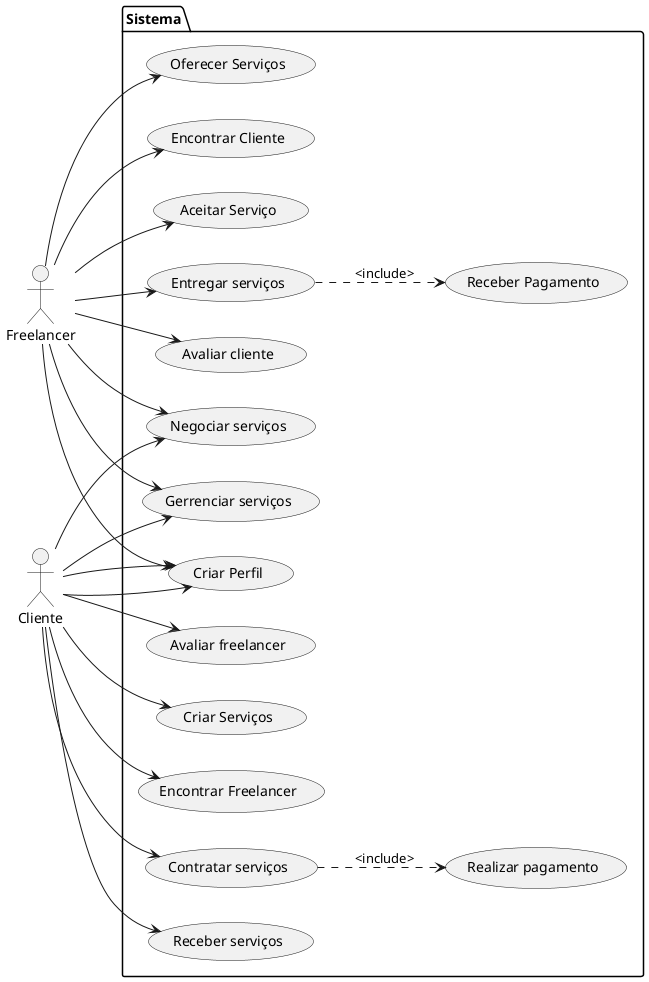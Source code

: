 @startuml

left to right direction

actor "Freelancer" as g

actor "Cliente" as c

 

package Sistema { 

    g --> (Criar Perfil)
    c --> (Criar Perfil)
    g --> (Oferecer Serviços)
    g --> (Encontrar Cliente)
    g --> (Negociar serviços)
    g --> (Aceitar Serviço)
    g --> (Gerrenciar serviços)
    g --> (Entregar serviços)
    (Entregar serviços)..>(Receber Pagamento) :<include>
    g --> (Avaliar cliente) 

    
    c --> (Criar Perfil)
    c --> (Criar Serviços)
    c --> (Encontrar Freelancer)
    c --> (Negociar serviços)
    c --> (Contratar serviços)
    (Contratar serviços)..> (Realizar pagamento) :<include>
    c --> (Gerrenciar serviços)
    c --> (Receber serviços)
    c --> (Avaliar freelancer) 

}

 

 

 

@enduml

 

@enduml
